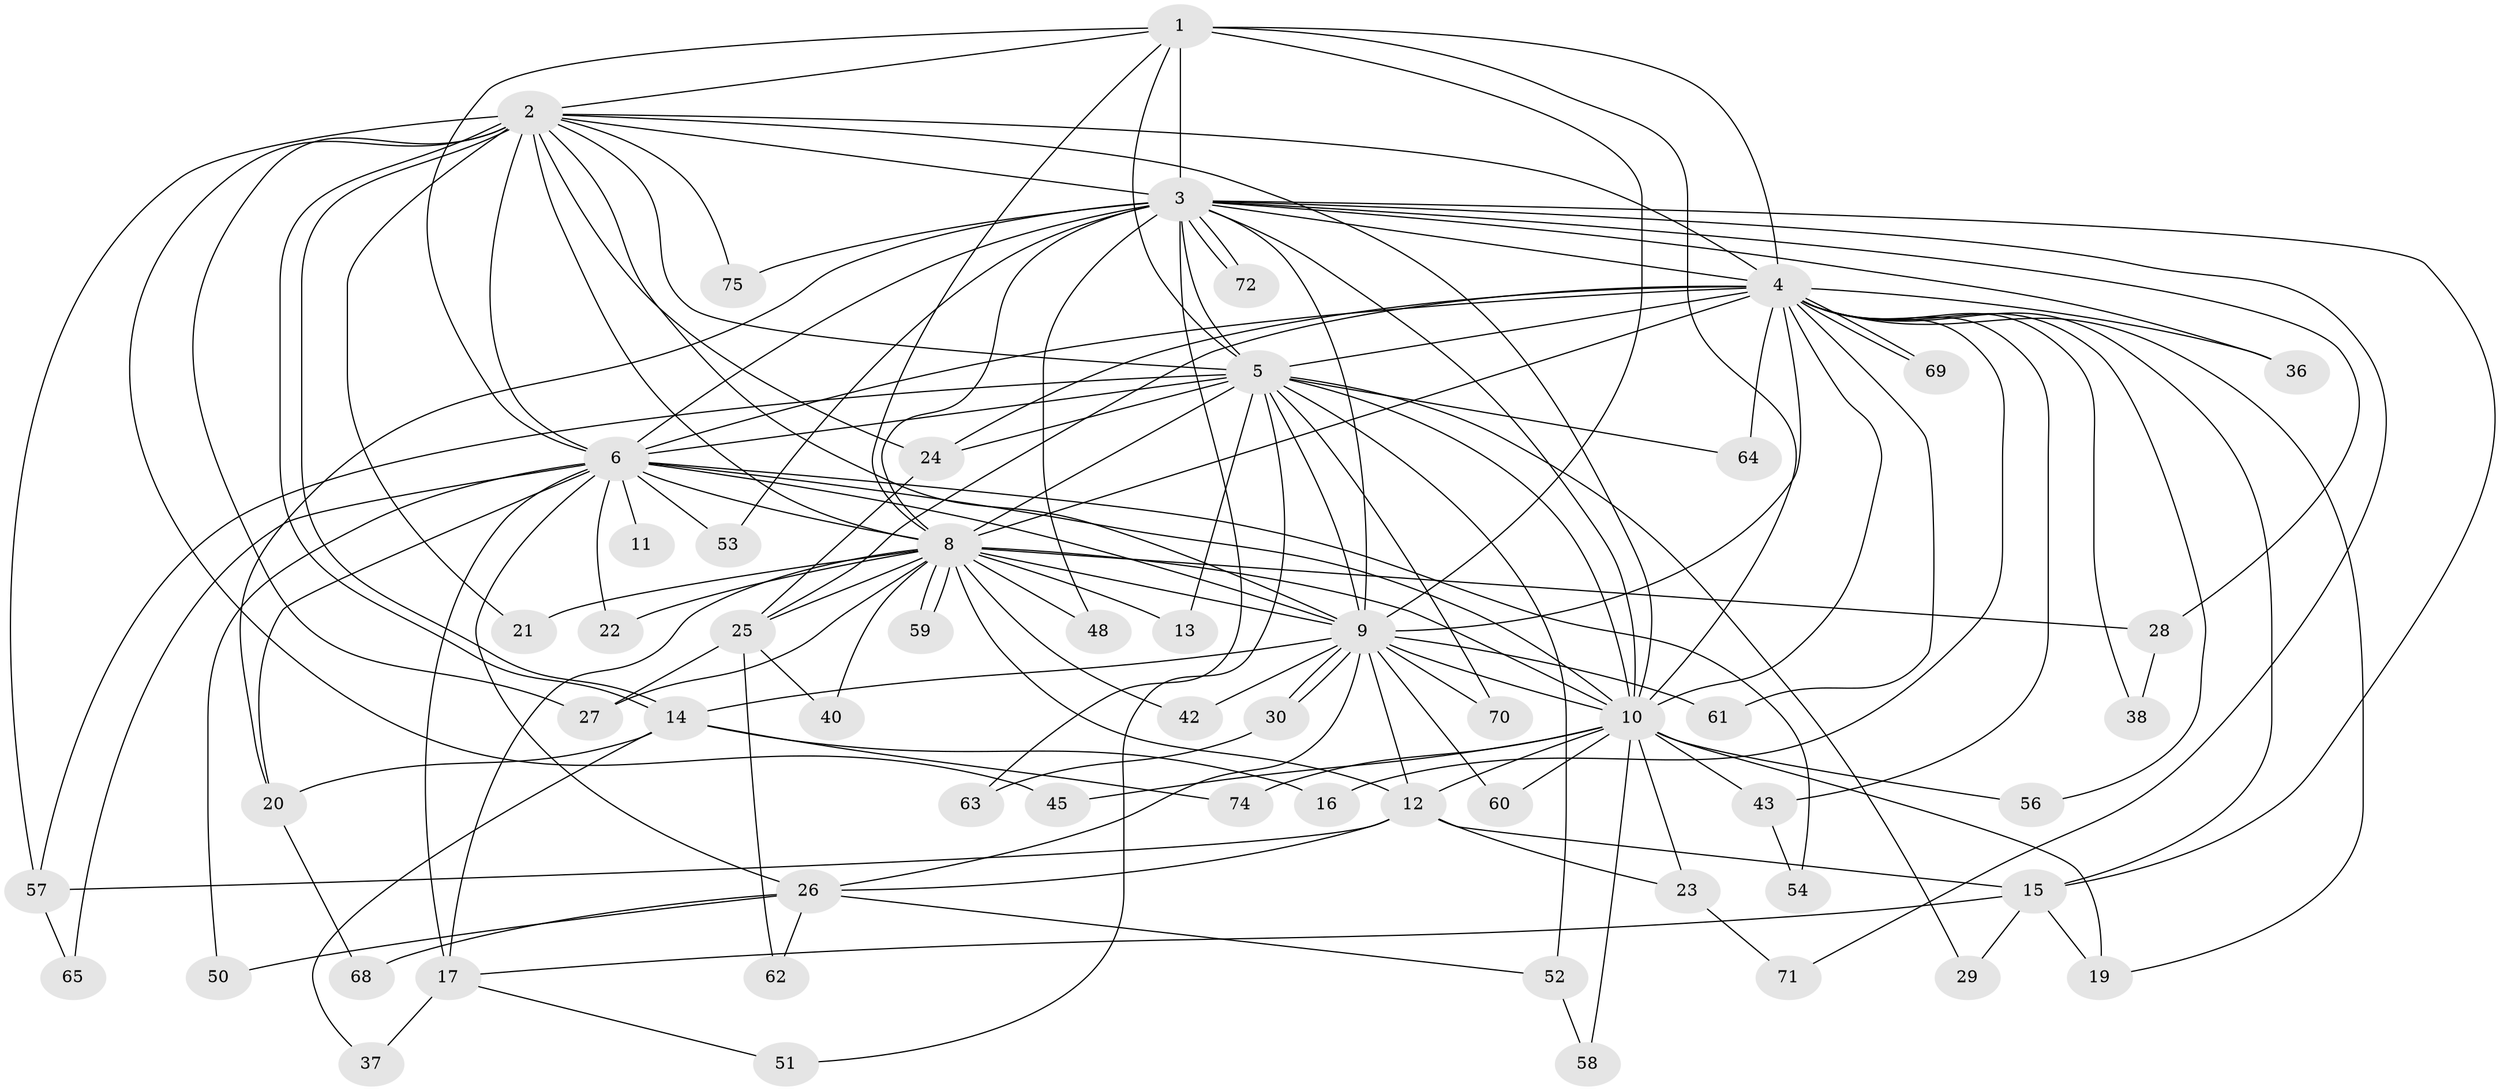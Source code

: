 // original degree distribution, {11: 0.013333333333333334, 16: 0.013333333333333334, 20: 0.02666666666666667, 23: 0.013333333333333334, 18: 0.02666666666666667, 14: 0.02666666666666667, 22: 0.013333333333333334, 2: 0.5733333333333334, 5: 0.04, 7: 0.02666666666666667, 6: 0.013333333333333334, 4: 0.06666666666666667, 3: 0.14666666666666667}
// Generated by graph-tools (version 1.1) at 2025/10/02/27/25 16:10:59]
// undirected, 58 vertices, 144 edges
graph export_dot {
graph [start="1"]
  node [color=gray90,style=filled];
  1;
  2 [super="+39"];
  3 [super="+49"];
  4 [super="+32"];
  5 [super="+46"];
  6 [super="+7"];
  8 [super="+41"];
  9 [super="+34"];
  10 [super="+31"];
  11;
  12 [super="+18"];
  13;
  14 [super="+55"];
  15 [super="+66"];
  16;
  17 [super="+33"];
  19;
  20;
  21;
  22;
  23;
  24;
  25 [super="+35"];
  26 [super="+67"];
  27 [super="+47"];
  28;
  29;
  30 [super="+44"];
  36;
  37;
  38;
  40;
  42;
  43;
  45;
  48;
  50;
  51;
  52;
  53;
  54;
  56;
  57 [super="+73"];
  58;
  59;
  60;
  61;
  62;
  63;
  64;
  65;
  68;
  69;
  70;
  71;
  72;
  74;
  75;
  1 -- 2;
  1 -- 3;
  1 -- 4 [weight=2];
  1 -- 5;
  1 -- 6 [weight=2];
  1 -- 8;
  1 -- 9;
  1 -- 10 [weight=2];
  2 -- 3;
  2 -- 4;
  2 -- 5;
  2 -- 6 [weight=2];
  2 -- 8;
  2 -- 9;
  2 -- 10;
  2 -- 14;
  2 -- 14;
  2 -- 21;
  2 -- 27;
  2 -- 45;
  2 -- 24;
  2 -- 75;
  2 -- 57;
  3 -- 4;
  3 -- 5;
  3 -- 6 [weight=2];
  3 -- 8;
  3 -- 9;
  3 -- 10;
  3 -- 20;
  3 -- 28;
  3 -- 36;
  3 -- 48;
  3 -- 53;
  3 -- 63;
  3 -- 71;
  3 -- 72;
  3 -- 72;
  3 -- 75;
  3 -- 15;
  4 -- 5;
  4 -- 6 [weight=2];
  4 -- 8;
  4 -- 9;
  4 -- 10;
  4 -- 15;
  4 -- 16;
  4 -- 19;
  4 -- 24;
  4 -- 36;
  4 -- 38;
  4 -- 43;
  4 -- 56;
  4 -- 61;
  4 -- 64;
  4 -- 69;
  4 -- 69;
  4 -- 25;
  5 -- 6 [weight=2];
  5 -- 8;
  5 -- 9 [weight=2];
  5 -- 10;
  5 -- 13;
  5 -- 24;
  5 -- 29;
  5 -- 51;
  5 -- 52;
  5 -- 57;
  5 -- 64;
  5 -- 70;
  6 -- 8 [weight=2];
  6 -- 9 [weight=2];
  6 -- 10 [weight=2];
  6 -- 11 [weight=2];
  6 -- 17;
  6 -- 20;
  6 -- 22;
  6 -- 54;
  6 -- 65;
  6 -- 50;
  6 -- 53;
  6 -- 26;
  8 -- 9;
  8 -- 10 [weight=2];
  8 -- 12;
  8 -- 13;
  8 -- 17;
  8 -- 21;
  8 -- 22;
  8 -- 25;
  8 -- 28;
  8 -- 40;
  8 -- 42;
  8 -- 59;
  8 -- 59;
  8 -- 48;
  8 -- 27;
  9 -- 10;
  9 -- 26;
  9 -- 30;
  9 -- 30;
  9 -- 42;
  9 -- 60;
  9 -- 61;
  9 -- 70;
  9 -- 12;
  9 -- 14;
  10 -- 12;
  10 -- 19;
  10 -- 23;
  10 -- 43;
  10 -- 45;
  10 -- 56;
  10 -- 58;
  10 -- 60;
  10 -- 74;
  12 -- 15;
  12 -- 57;
  12 -- 23;
  12 -- 26;
  14 -- 16;
  14 -- 37;
  14 -- 74;
  14 -- 20;
  15 -- 29;
  15 -- 17;
  15 -- 19;
  17 -- 37;
  17 -- 51;
  20 -- 68;
  23 -- 71;
  24 -- 25;
  25 -- 27;
  25 -- 40;
  25 -- 62;
  26 -- 50;
  26 -- 52;
  26 -- 62;
  26 -- 68;
  28 -- 38;
  30 -- 63;
  43 -- 54;
  52 -- 58;
  57 -- 65;
}
